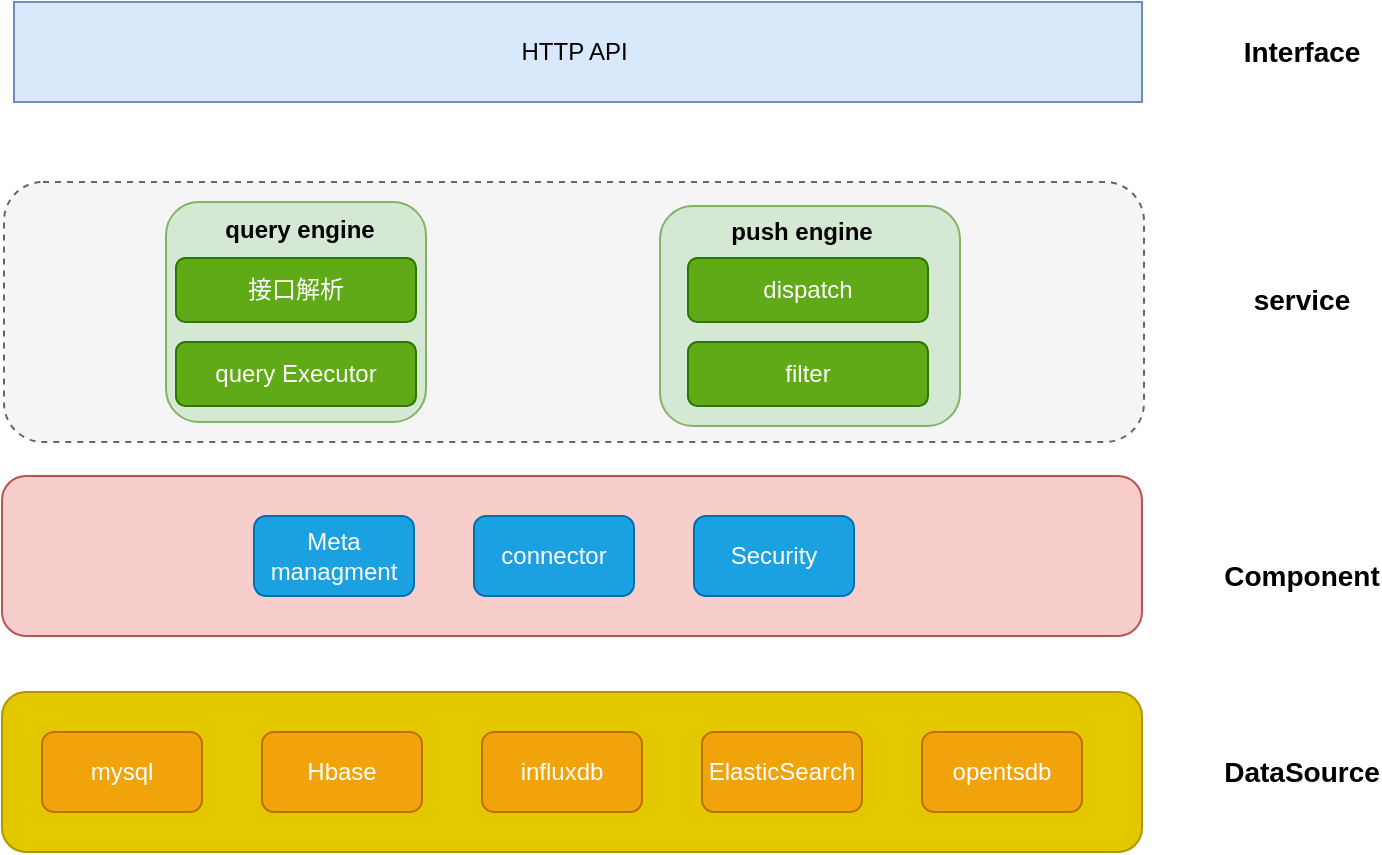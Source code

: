<mxfile version="10.7.4" type="github"><diagram id="FMYeYtjYB32CdE6I79Y3" name="Page-1"><mxGraphModel dx="1394" dy="792" grid="0" gridSize="10" guides="1" tooltips="1" connect="1" arrows="1" fold="1" page="1" pageScale="1" pageWidth="1169" pageHeight="1654" math="0" shadow="0"><root><mxCell id="0"/><mxCell id="1" parent="0"/><mxCell id="wlUEiYjJsh7VQy3ayWKj-8" value="" style="rounded=1;whiteSpace=wrap;html=1;fillColor=#e3c800;strokeColor=#B09500;fontColor=#ffffff;" vertex="1" parent="1"><mxGeometry x="110" y="535" width="570" height="80" as="geometry"/></mxCell><mxCell id="wlUEiYjJsh7VQy3ayWKj-1" value="mysql" style="rounded=1;whiteSpace=wrap;html=1;fillColor=#f0a30a;strokeColor=#BD7000;fontColor=#ffffff;" vertex="1" parent="1"><mxGeometry x="130" y="555" width="80" height="40" as="geometry"/></mxCell><mxCell id="wlUEiYjJsh7VQy3ayWKj-2" value="Hbase" style="rounded=1;whiteSpace=wrap;html=1;fillColor=#f0a30a;strokeColor=#BD7000;fontColor=#ffffff;" vertex="1" parent="1"><mxGeometry x="240" y="555" width="80" height="40" as="geometry"/></mxCell><mxCell id="wlUEiYjJsh7VQy3ayWKj-3" value="influxdb" style="rounded=1;whiteSpace=wrap;html=1;fillColor=#f0a30a;strokeColor=#BD7000;fontColor=#ffffff;" vertex="1" parent="1"><mxGeometry x="350" y="555" width="80" height="40" as="geometry"/></mxCell><mxCell id="wlUEiYjJsh7VQy3ayWKj-4" value="ElasticSearch" style="rounded=1;whiteSpace=wrap;html=1;fillColor=#f0a30a;strokeColor=#BD7000;fontColor=#ffffff;" vertex="1" parent="1"><mxGeometry x="460" y="555" width="80" height="40" as="geometry"/></mxCell><mxCell id="wlUEiYjJsh7VQy3ayWKj-5" value="opentsdb" style="rounded=1;whiteSpace=wrap;html=1;fillColor=#f0a30a;strokeColor=#BD7000;fontColor=#ffffff;" vertex="1" parent="1"><mxGeometry x="570" y="555" width="80" height="40" as="geometry"/></mxCell><mxCell id="wlUEiYjJsh7VQy3ayWKj-11" value="" style="rounded=1;whiteSpace=wrap;html=1;fillColor=#f8cecc;strokeColor=#b85450;" vertex="1" parent="1"><mxGeometry x="110" y="427" width="570" height="80" as="geometry"/></mxCell><mxCell id="wlUEiYjJsh7VQy3ayWKj-12" value="Meta managment" style="rounded=1;whiteSpace=wrap;html=1;fillColor=#1ba1e2;strokeColor=#006EAF;fontColor=#ffffff;" vertex="1" parent="1"><mxGeometry x="236" y="447" width="80" height="40" as="geometry"/></mxCell><mxCell id="wlUEiYjJsh7VQy3ayWKj-13" value="connector" style="rounded=1;whiteSpace=wrap;html=1;fillColor=#1ba1e2;strokeColor=#006EAF;fontColor=#ffffff;" vertex="1" parent="1"><mxGeometry x="346" y="447" width="80" height="40" as="geometry"/></mxCell><mxCell id="wlUEiYjJsh7VQy3ayWKj-14" value="Security" style="rounded=1;whiteSpace=wrap;html=1;fillColor=#1ba1e2;strokeColor=#006EAF;fontColor=#ffffff;" vertex="1" parent="1"><mxGeometry x="456" y="447" width="80" height="40" as="geometry"/></mxCell><mxCell id="wlUEiYjJsh7VQy3ayWKj-17" value="" style="rounded=1;whiteSpace=wrap;html=1;fillColor=#f5f5f5;strokeColor=#666666;dashed=1;fontColor=#333333;" vertex="1" parent="1"><mxGeometry x="111" y="280" width="570" height="130" as="geometry"/></mxCell><mxCell id="wlUEiYjJsh7VQy3ayWKj-21" value="HTTP API&amp;nbsp;" style="rounded=0;whiteSpace=wrap;html=1;fillColor=#dae8fc;strokeColor=#6c8ebf;" vertex="1" parent="1"><mxGeometry x="116" y="190" width="564" height="50" as="geometry"/></mxCell><mxCell id="wlUEiYjJsh7VQy3ayWKj-22" value="&lt;b&gt;&lt;font style=&quot;font-size: 14px&quot;&gt;Interface&lt;/font&gt;&lt;/b&gt;" style="text;html=1;strokeColor=none;fillColor=none;align=center;verticalAlign=middle;whiteSpace=wrap;rounded=0;dashed=1;" vertex="1" parent="1"><mxGeometry x="740" y="205" width="40" height="20" as="geometry"/></mxCell><mxCell id="wlUEiYjJsh7VQy3ayWKj-23" value="&lt;b&gt;&lt;font style=&quot;font-size: 14px&quot;&gt;service&lt;/font&gt;&lt;/b&gt;" style="text;html=1;strokeColor=none;fillColor=none;align=center;verticalAlign=middle;whiteSpace=wrap;rounded=0;dashed=1;" vertex="1" parent="1"><mxGeometry x="740" y="329" width="40" height="20" as="geometry"/></mxCell><mxCell id="wlUEiYjJsh7VQy3ayWKj-26" value="&lt;b&gt;&lt;font style=&quot;font-size: 14px&quot;&gt;Component&lt;/font&gt;&lt;/b&gt;" style="text;html=1;strokeColor=none;fillColor=none;align=center;verticalAlign=middle;whiteSpace=wrap;rounded=0;dashed=1;" vertex="1" parent="1"><mxGeometry x="740" y="467" width="40" height="20" as="geometry"/></mxCell><mxCell id="wlUEiYjJsh7VQy3ayWKj-27" value="&lt;b&gt;&lt;font style=&quot;font-size: 14px&quot;&gt;DataSource&lt;/font&gt;&lt;/b&gt;" style="text;html=1;strokeColor=none;fillColor=none;align=center;verticalAlign=middle;whiteSpace=wrap;rounded=0;dashed=1;" vertex="1" parent="1"><mxGeometry x="740" y="565" width="40" height="20" as="geometry"/></mxCell><mxCell id="wlUEiYjJsh7VQy3ayWKj-29" value="" style="rounded=1;whiteSpace=wrap;html=1;fillColor=#d5e8d4;strokeColor=#82b366;" vertex="1" parent="1"><mxGeometry x="192" y="290" width="130" height="110" as="geometry"/></mxCell><mxCell id="wlUEiYjJsh7VQy3ayWKj-30" value="" style="rounded=1;whiteSpace=wrap;html=1;fillColor=#d5e8d4;strokeColor=#82b366;" vertex="1" parent="1"><mxGeometry x="439" y="292" width="150" height="110" as="geometry"/></mxCell><mxCell id="wlUEiYjJsh7VQy3ayWKj-32" value="接口解析" style="rounded=1;whiteSpace=wrap;html=1;fillColor=#60a917;strokeColor=#2D7600;fontColor=#ffffff;" vertex="1" parent="1"><mxGeometry x="197" y="318" width="120" height="32" as="geometry"/></mxCell><mxCell id="wlUEiYjJsh7VQy3ayWKj-33" value="query Executor" style="rounded=1;whiteSpace=wrap;html=1;fillColor=#60a917;strokeColor=#2D7600;fontColor=#ffffff;" vertex="1" parent="1"><mxGeometry x="197" y="360" width="120" height="32" as="geometry"/></mxCell><mxCell id="wlUEiYjJsh7VQy3ayWKj-34" value="&lt;font style=&quot;font-size: 12px&quot;&gt;&lt;b&gt;query engine&lt;/b&gt;&lt;/font&gt;" style="text;html=1;strokeColor=none;fillColor=none;align=center;verticalAlign=middle;whiteSpace=wrap;rounded=0;" vertex="1" parent="1"><mxGeometry x="219" y="294" width="80" height="20" as="geometry"/></mxCell><mxCell id="wlUEiYjJsh7VQy3ayWKj-35" value="&lt;font style=&quot;font-size: 12px&quot;&gt;&lt;b&gt;push engine&lt;/b&gt;&lt;/font&gt;" style="text;html=1;strokeColor=none;fillColor=none;align=center;verticalAlign=middle;whiteSpace=wrap;rounded=0;" vertex="1" parent="1"><mxGeometry x="470" y="295" width="80" height="20" as="geometry"/></mxCell><mxCell id="wlUEiYjJsh7VQy3ayWKj-36" value="dispatch" style="rounded=1;whiteSpace=wrap;html=1;fillColor=#60a917;strokeColor=#2D7600;fontColor=#ffffff;" vertex="1" parent="1"><mxGeometry x="453" y="318" width="120" height="32" as="geometry"/></mxCell><mxCell id="wlUEiYjJsh7VQy3ayWKj-37" value="filter" style="rounded=1;whiteSpace=wrap;html=1;fillColor=#60a917;strokeColor=#2D7600;fontColor=#ffffff;" vertex="1" parent="1"><mxGeometry x="453" y="360" width="120" height="32" as="geometry"/></mxCell></root></mxGraphModel></diagram></mxfile>